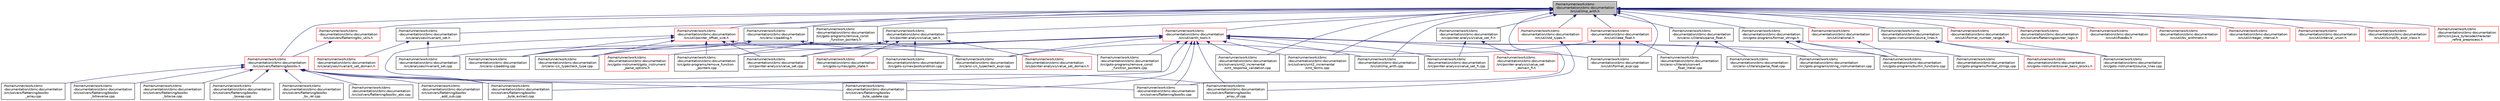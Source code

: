 digraph "/home/runner/work/cbmc-documentation/cbmc-documentation/src/util/mp_arith.h"
{
 // LATEX_PDF_SIZE
  bgcolor="transparent";
  edge [fontname="Helvetica",fontsize="10",labelfontname="Helvetica",labelfontsize="10"];
  node [fontname="Helvetica",fontsize="10",shape=record];
  Node1 [label="/home/runner/work/cbmc\l-documentation/cbmc-documentation\l/src/util/mp_arith.h",height=0.2,width=0.4,color="black", fillcolor="grey75", style="filled", fontcolor="black",tooltip=" "];
  Node1 -> Node2 [dir="back",color="midnightblue",fontsize="10",style="solid",fontname="Helvetica"];
  Node2 [label="/home/runner/work/cbmc\l-documentation/cbmc-documentation\l/src/analyses/invariant_set.h",height=0.2,width=0.4,color="black",URL="$invariant__set_8h.html",tooltip=" "];
  Node2 -> Node3 [dir="back",color="midnightblue",fontsize="10",style="solid",fontname="Helvetica"];
  Node3 [label="/home/runner/work/cbmc\l-documentation/cbmc-documentation\l/src/analyses/invariant_set_domain.h",height=0.2,width=0.4,color="red",URL="$invariant__set__domain_8h.html",tooltip=" "];
  Node2 -> Node7 [dir="back",color="midnightblue",fontsize="10",style="solid",fontname="Helvetica"];
  Node7 [label="/home/runner/work/cbmc\l-documentation/cbmc-documentation\l/src/analyses/invariant_set.cpp",height=0.2,width=0.4,color="black",URL="$invariant__set_8cpp.html",tooltip=" "];
  Node1 -> Node8 [dir="back",color="midnightblue",fontsize="10",style="solid",fontname="Helvetica"];
  Node8 [label="/home/runner/work/cbmc\l-documentation/cbmc-documentation\l/src/ansi-c/padding.h",height=0.2,width=0.4,color="black",URL="$padding_8h.html",tooltip=" "];
  Node8 -> Node9 [dir="back",color="midnightblue",fontsize="10",style="solid",fontname="Helvetica"];
  Node9 [label="/home/runner/work/cbmc\l-documentation/cbmc-documentation\l/src/ansi-c/c_typecheck_expr.cpp",height=0.2,width=0.4,color="black",URL="$c__typecheck__expr_8cpp.html",tooltip=" "];
  Node8 -> Node10 [dir="back",color="midnightblue",fontsize="10",style="solid",fontname="Helvetica"];
  Node10 [label="/home/runner/work/cbmc\l-documentation/cbmc-documentation\l/src/ansi-c/c_typecheck_type.cpp",height=0.2,width=0.4,color="black",URL="$c__typecheck__type_8cpp.html",tooltip=" "];
  Node8 -> Node11 [dir="back",color="midnightblue",fontsize="10",style="solid",fontname="Helvetica"];
  Node11 [label="/home/runner/work/cbmc\l-documentation/cbmc-documentation\l/src/ansi-c/padding.cpp",height=0.2,width=0.4,color="black",URL="$padding_8cpp.html",tooltip=" "];
  Node1 -> Node12 [dir="back",color="midnightblue",fontsize="10",style="solid",fontname="Helvetica"];
  Node12 [label="/home/runner/work/cbmc\l-documentation/cbmc-documentation\l/src/ansi-c/literals/parse_float.h",height=0.2,width=0.4,color="black",URL="$parse__float_8h.html",tooltip=" "];
  Node12 -> Node13 [dir="back",color="midnightblue",fontsize="10",style="solid",fontname="Helvetica"];
  Node13 [label="/home/runner/work/cbmc\l-documentation/cbmc-documentation\l/src/ansi-c/literals/convert\l_float_literal.cpp",height=0.2,width=0.4,color="black",URL="$convert__float__literal_8cpp.html",tooltip=" "];
  Node12 -> Node14 [dir="back",color="midnightblue",fontsize="10",style="solid",fontname="Helvetica"];
  Node14 [label="/home/runner/work/cbmc\l-documentation/cbmc-documentation\l/src/ansi-c/literals/parse_float.cpp",height=0.2,width=0.4,color="black",URL="$parse__float_8cpp.html",tooltip=" "];
  Node1 -> Node15 [dir="back",color="midnightblue",fontsize="10",style="solid",fontname="Helvetica"];
  Node15 [label="/home/runner/work/cbmc\l-documentation/cbmc-documentation\l/src/goto-instrument/source_lines.h",height=0.2,width=0.4,color="black",URL="$source__lines_8h.html",tooltip=" "];
  Node15 -> Node16 [dir="back",color="midnightblue",fontsize="10",style="solid",fontname="Helvetica"];
  Node16 [label="/home/runner/work/cbmc\l-documentation/cbmc-documentation\l/src/goto-instrument/cover_basic_blocks.h",height=0.2,width=0.4,color="red",URL="$cover__basic__blocks_8h.html",tooltip=" "];
  Node15 -> Node21 [dir="back",color="midnightblue",fontsize="10",style="solid",fontname="Helvetica"];
  Node21 [label="/home/runner/work/cbmc\l-documentation/cbmc-documentation\l/src/goto-instrument/source_lines.cpp",height=0.2,width=0.4,color="black",URL="$source__lines_8cpp.html",tooltip=" "];
  Node1 -> Node22 [dir="back",color="midnightblue",fontsize="10",style="solid",fontname="Helvetica"];
  Node22 [label="/home/runner/work/cbmc\l-documentation/cbmc-documentation\l/src/goto-programs/format_strings.h",height=0.2,width=0.4,color="black",URL="$format__strings_8h.html",tooltip=" "];
  Node22 -> Node23 [dir="back",color="midnightblue",fontsize="10",style="solid",fontname="Helvetica"];
  Node23 [label="/home/runner/work/cbmc\l-documentation/cbmc-documentation\l/src/goto-programs/builtin_functions.cpp",height=0.2,width=0.4,color="black",URL="$builtin__functions_8cpp.html",tooltip=" "];
  Node22 -> Node24 [dir="back",color="midnightblue",fontsize="10",style="solid",fontname="Helvetica"];
  Node24 [label="/home/runner/work/cbmc\l-documentation/cbmc-documentation\l/src/goto-programs/format_strings.cpp",height=0.2,width=0.4,color="black",URL="$format__strings_8cpp.html",tooltip=" "];
  Node22 -> Node25 [dir="back",color="midnightblue",fontsize="10",style="solid",fontname="Helvetica"];
  Node25 [label="/home/runner/work/cbmc\l-documentation/cbmc-documentation\l/src/goto-programs/string_instrumentation.cpp",height=0.2,width=0.4,color="black",URL="$string__instrumentation_8cpp.html",tooltip=" "];
  Node1 -> Node26 [dir="back",color="midnightblue",fontsize="10",style="solid",fontname="Helvetica"];
  Node26 [label="/home/runner/work/cbmc\l-documentation/cbmc-documentation\l/src/goto-programs/remove_const\l_function_pointers.h",height=0.2,width=0.4,color="black",URL="$remove__const__function__pointers_8h.html",tooltip=" "];
  Node26 -> Node27 [dir="back",color="midnightblue",fontsize="10",style="solid",fontname="Helvetica"];
  Node27 [label="/home/runner/work/cbmc\l-documentation/cbmc-documentation\l/src/goto-instrument/goto_instrument\l_parse_options.h",height=0.2,width=0.4,color="red",URL="$goto__instrument__parse__options_8h.html",tooltip=" "];
  Node26 -> Node31 [dir="back",color="midnightblue",fontsize="10",style="solid",fontname="Helvetica"];
  Node31 [label="/home/runner/work/cbmc\l-documentation/cbmc-documentation\l/src/goto-programs/remove_const\l_function_pointers.cpp",height=0.2,width=0.4,color="black",URL="$remove__const__function__pointers_8cpp.html",tooltip=" "];
  Node26 -> Node32 [dir="back",color="midnightblue",fontsize="10",style="solid",fontname="Helvetica"];
  Node32 [label="/home/runner/work/cbmc\l-documentation/cbmc-documentation\l/src/goto-programs/remove_function\l_pointers.cpp",height=0.2,width=0.4,color="black",URL="$remove__function__pointers_8cpp.html",tooltip=" "];
  Node1 -> Node33 [dir="back",color="midnightblue",fontsize="10",style="solid",fontname="Helvetica"];
  Node33 [label="/home/runner/work/cbmc\l-documentation/cbmc-documentation\l/src/pointer-analysis/value_set.h",height=0.2,width=0.4,color="black",URL="$value__set_8h.html",tooltip=" "];
  Node33 -> Node34 [dir="back",color="midnightblue",fontsize="10",style="solid",fontname="Helvetica"];
  Node34 [label="/home/runner/work/cbmc\l-documentation/cbmc-documentation\l/src/goto-symex/goto_state.h",height=0.2,width=0.4,color="red",URL="$goto__state_8h.html",tooltip=" "];
  Node33 -> Node99 [dir="back",color="midnightblue",fontsize="10",style="solid",fontname="Helvetica"];
  Node99 [label="/home/runner/work/cbmc\l-documentation/cbmc-documentation\l/src/goto-symex/postcondition.cpp",height=0.2,width=0.4,color="black",URL="$postcondition_8cpp.html",tooltip=" "];
  Node33 -> Node100 [dir="back",color="midnightblue",fontsize="10",style="solid",fontname="Helvetica"];
  Node100 [label="/home/runner/work/cbmc\l-documentation/cbmc-documentation\l/src/pointer-analysis/value_set_domain.h",height=0.2,width=0.4,color="red",URL="$value__set__domain_8h.html",tooltip=" "];
  Node33 -> Node105 [dir="back",color="midnightblue",fontsize="10",style="solid",fontname="Helvetica"];
  Node105 [label="/home/runner/work/cbmc\l-documentation/cbmc-documentation\l/src/pointer-analysis/value_set.cpp",height=0.2,width=0.4,color="black",URL="$value__set_8cpp.html",tooltip=" "];
  Node1 -> Node106 [dir="back",color="midnightblue",fontsize="10",style="solid",fontname="Helvetica"];
  Node106 [label="/home/runner/work/cbmc\l-documentation/cbmc-documentation\l/src/pointer-analysis/value_set_fi.h",height=0.2,width=0.4,color="black",URL="$value__set__fi_8h.html",tooltip=" "];
  Node106 -> Node107 [dir="back",color="midnightblue",fontsize="10",style="solid",fontname="Helvetica"];
  Node107 [label="/home/runner/work/cbmc\l-documentation/cbmc-documentation\l/src/pointer-analysis/value_set\l_domain_fi.h",height=0.2,width=0.4,color="red",URL="$value__set__domain__fi_8h.html",tooltip=" "];
  Node106 -> Node113 [dir="back",color="midnightblue",fontsize="10",style="solid",fontname="Helvetica"];
  Node113 [label="/home/runner/work/cbmc\l-documentation/cbmc-documentation\l/src/pointer-analysis/value_set_fi.cpp",height=0.2,width=0.4,color="black",URL="$value__set__fi_8cpp.html",tooltip=" "];
  Node1 -> Node114 [dir="back",color="midnightblue",fontsize="10",style="solid",fontname="Helvetica"];
  Node114 [label="/home/runner/work/cbmc\l-documentation/cbmc-documentation\l/src/solvers/flattening/boolbv.h",height=0.2,width=0.4,color="red",URL="$boolbv_8h.html",tooltip=" "];
  Node114 -> Node115 [dir="back",color="midnightblue",fontsize="10",style="solid",fontname="Helvetica"];
  Node115 [label="/home/runner/work/cbmc\l-documentation/cbmc-documentation\l/src/solvers/flattening/boolbv.cpp",height=0.2,width=0.4,color="black",URL="$boolbv_8cpp.html",tooltip=" "];
  Node114 -> Node116 [dir="back",color="midnightblue",fontsize="10",style="solid",fontname="Helvetica"];
  Node116 [label="/home/runner/work/cbmc\l-documentation/cbmc-documentation\l/src/solvers/flattening/boolbv_abs.cpp",height=0.2,width=0.4,color="black",URL="$boolbv__abs_8cpp.html",tooltip=" "];
  Node114 -> Node117 [dir="back",color="midnightblue",fontsize="10",style="solid",fontname="Helvetica"];
  Node117 [label="/home/runner/work/cbmc\l-documentation/cbmc-documentation\l/src/solvers/flattening/boolbv\l_add_sub.cpp",height=0.2,width=0.4,color="black",URL="$boolbv__add__sub_8cpp.html",tooltip=" "];
  Node114 -> Node118 [dir="back",color="midnightblue",fontsize="10",style="solid",fontname="Helvetica"];
  Node118 [label="/home/runner/work/cbmc\l-documentation/cbmc-documentation\l/src/solvers/flattening/boolbv\l_array.cpp",height=0.2,width=0.4,color="black",URL="$boolbv__array_8cpp.html",tooltip=" "];
  Node114 -> Node119 [dir="back",color="midnightblue",fontsize="10",style="solid",fontname="Helvetica"];
  Node119 [label="/home/runner/work/cbmc\l-documentation/cbmc-documentation\l/src/solvers/flattening/boolbv\l_array_of.cpp",height=0.2,width=0.4,color="black",URL="$boolbv__array__of_8cpp.html",tooltip=" "];
  Node114 -> Node120 [dir="back",color="midnightblue",fontsize="10",style="solid",fontname="Helvetica"];
  Node120 [label="/home/runner/work/cbmc\l-documentation/cbmc-documentation\l/src/solvers/flattening/boolbv\l_bitreverse.cpp",height=0.2,width=0.4,color="black",URL="$boolbv__bitreverse_8cpp.html",tooltip=" "];
  Node114 -> Node121 [dir="back",color="midnightblue",fontsize="10",style="solid",fontname="Helvetica"];
  Node121 [label="/home/runner/work/cbmc\l-documentation/cbmc-documentation\l/src/solvers/flattening/boolbv\l_bitwise.cpp",height=0.2,width=0.4,color="black",URL="$boolbv__bitwise_8cpp.html",tooltip=" "];
  Node114 -> Node122 [dir="back",color="midnightblue",fontsize="10",style="solid",fontname="Helvetica"];
  Node122 [label="/home/runner/work/cbmc\l-documentation/cbmc-documentation\l/src/solvers/flattening/boolbv\l_bswap.cpp",height=0.2,width=0.4,color="black",URL="$boolbv__bswap_8cpp.html",tooltip=" "];
  Node114 -> Node123 [dir="back",color="midnightblue",fontsize="10",style="solid",fontname="Helvetica"];
  Node123 [label="/home/runner/work/cbmc\l-documentation/cbmc-documentation\l/src/solvers/flattening/boolbv\l_bv_rel.cpp",height=0.2,width=0.4,color="black",URL="$boolbv__bv__rel_8cpp.html",tooltip=" "];
  Node114 -> Node124 [dir="back",color="midnightblue",fontsize="10",style="solid",fontname="Helvetica"];
  Node124 [label="/home/runner/work/cbmc\l-documentation/cbmc-documentation\l/src/solvers/flattening/boolbv\l_byte_extract.cpp",height=0.2,width=0.4,color="black",URL="$boolbv__byte__extract_8cpp.html",tooltip=" "];
  Node114 -> Node125 [dir="back",color="midnightblue",fontsize="10",style="solid",fontname="Helvetica"];
  Node125 [label="/home/runner/work/cbmc\l-documentation/cbmc-documentation\l/src/solvers/flattening/boolbv\l_byte_update.cpp",height=0.2,width=0.4,color="black",URL="$boolbv__byte__update_8cpp.html",tooltip=" "];
  Node1 -> Node183 [dir="back",color="midnightblue",fontsize="10",style="solid",fontname="Helvetica"];
  Node183 [label="/home/runner/work/cbmc\l-documentation/cbmc-documentation\l/src/solvers/flattening/bv_utils.h",height=0.2,width=0.4,color="red",URL="$bv__utils_8h.html",tooltip=" "];
  Node183 -> Node114 [dir="back",color="midnightblue",fontsize="10",style="solid",fontname="Helvetica"];
  Node1 -> Node115 [dir="back",color="midnightblue",fontsize="10",style="solid",fontname="Helvetica"];
  Node1 -> Node190 [dir="back",color="midnightblue",fontsize="10",style="solid",fontname="Helvetica"];
  Node190 [label="/home/runner/work/cbmc\l-documentation/cbmc-documentation\l/src/solvers/flattening/pointer_logic.h",height=0.2,width=0.4,color="red",URL="$pointer__logic_8h.html",tooltip=" "];
  Node1 -> Node201 [dir="back",color="midnightblue",fontsize="10",style="solid",fontname="Helvetica"];
  Node201 [label="/home/runner/work/cbmc\l-documentation/cbmc-documentation\l/src/solvers/smt2_incremental\l/smt_response_validation.cpp",height=0.2,width=0.4,color="black",URL="$smt__response__validation_8cpp.html",tooltip=" "];
  Node1 -> Node202 [dir="back",color="midnightblue",fontsize="10",style="solid",fontname="Helvetica"];
  Node202 [label="/home/runner/work/cbmc\l-documentation/cbmc-documentation\l/src/solvers/smt2_incremental\l/smt_terms.cpp",height=0.2,width=0.4,color="black",URL="$smt__terms_8cpp.html",tooltip=" "];
  Node1 -> Node203 [dir="back",color="midnightblue",fontsize="10",style="solid",fontname="Helvetica"];
  Node203 [label="/home/runner/work/cbmc\l-documentation/cbmc-documentation\l/src/util/arith_tools.h",height=0.2,width=0.4,color="red",URL="$arith__tools_8h.html",tooltip=" "];
  Node203 -> Node7 [dir="back",color="midnightblue",fontsize="10",style="solid",fontname="Helvetica"];
  Node203 -> Node9 [dir="back",color="midnightblue",fontsize="10",style="solid",fontname="Helvetica"];
  Node203 -> Node10 [dir="back",color="midnightblue",fontsize="10",style="solid",fontname="Helvetica"];
  Node203 -> Node11 [dir="back",color="midnightblue",fontsize="10",style="solid",fontname="Helvetica"];
  Node203 -> Node23 [dir="back",color="midnightblue",fontsize="10",style="solid",fontname="Helvetica"];
  Node203 -> Node31 [dir="back",color="midnightblue",fontsize="10",style="solid",fontname="Helvetica"];
  Node203 -> Node32 [dir="back",color="midnightblue",fontsize="10",style="solid",fontname="Helvetica"];
  Node203 -> Node25 [dir="back",color="midnightblue",fontsize="10",style="solid",fontname="Helvetica"];
  Node203 -> Node105 [dir="back",color="midnightblue",fontsize="10",style="solid",fontname="Helvetica"];
  Node203 -> Node113 [dir="back",color="midnightblue",fontsize="10",style="solid",fontname="Helvetica"];
  Node203 -> Node115 [dir="back",color="midnightblue",fontsize="10",style="solid",fontname="Helvetica"];
  Node203 -> Node119 [dir="back",color="midnightblue",fontsize="10",style="solid",fontname="Helvetica"];
  Node203 -> Node124 [dir="back",color="midnightblue",fontsize="10",style="solid",fontname="Helvetica"];
  Node203 -> Node125 [dir="back",color="midnightblue",fontsize="10",style="solid",fontname="Helvetica"];
  Node203 -> Node201 [dir="back",color="midnightblue",fontsize="10",style="solid",fontname="Helvetica"];
  Node203 -> Node202 [dir="back",color="midnightblue",fontsize="10",style="solid",fontname="Helvetica"];
  Node203 -> Node310 [dir="back",color="midnightblue",fontsize="10",style="solid",fontname="Helvetica"];
  Node310 [label="/home/runner/work/cbmc\l-documentation/cbmc-documentation\l/src/util/format_expr.cpp",height=0.2,width=0.4,color="black",URL="$format__expr_8cpp.html",tooltip=" "];
  Node203 -> Node315 [dir="back",color="midnightblue",fontsize="10",style="solid",fontname="Helvetica"];
  Node315 [label="/home/runner/work/cbmc\l-documentation/cbmc-documentation\l/src/util/mp_arith.cpp",height=0.2,width=0.4,color="black",URL="$mp__arith_8cpp.html",tooltip=" "];
  Node1 -> Node387 [dir="back",color="midnightblue",fontsize="10",style="solid",fontname="Helvetica"];
  Node387 [label="/home/runner/work/cbmc\l-documentation/cbmc-documentation\l/src/util/std_types.h",height=0.2,width=0.4,color="red",URL="$std__types_8h.html",tooltip=" "];
  Node387 -> Node119 [dir="back",color="midnightblue",fontsize="10",style="solid",fontname="Helvetica"];
  Node1 -> Node994 [dir="back",color="midnightblue",fontsize="10",style="solid",fontname="Helvetica"];
  Node994 [label="/home/runner/work/cbmc\l-documentation/cbmc-documentation\l/src/util/fixedbv.h",height=0.2,width=0.4,color="red",URL="$fixedbv_8h.html",tooltip=" "];
  Node1 -> Node995 [dir="back",color="midnightblue",fontsize="10",style="solid",fontname="Helvetica"];
  Node995 [label="/home/runner/work/cbmc\l-documentation/cbmc-documentation\l/src/util/ieee_float.h",height=0.2,width=0.4,color="red",URL="$ieee__float_8h.html",tooltip=" "];
  Node995 -> Node9 [dir="back",color="midnightblue",fontsize="10",style="solid",fontname="Helvetica"];
  Node995 -> Node13 [dir="back",color="midnightblue",fontsize="10",style="solid",fontname="Helvetica"];
  Node995 -> Node310 [dir="back",color="midnightblue",fontsize="10",style="solid",fontname="Helvetica"];
  Node1 -> Node1005 [dir="back",color="midnightblue",fontsize="10",style="solid",fontname="Helvetica"];
  Node1005 [label="/home/runner/work/cbmc\l-documentation/cbmc-documentation\l/src/util/bv_arithmetic.h",height=0.2,width=0.4,color="red",URL="$bv__arithmetic_8h.html",tooltip=" "];
  Node1 -> Node1006 [dir="back",color="midnightblue",fontsize="10",style="solid",fontname="Helvetica"];
  Node1006 [label="/home/runner/work/cbmc\l-documentation/cbmc-documentation\l/src/util/pointer_offset_size.h",height=0.2,width=0.4,color="red",URL="$pointer__offset__size_8h.html",tooltip=" "];
  Node1006 -> Node9 [dir="back",color="midnightblue",fontsize="10",style="solid",fontname="Helvetica"];
  Node1006 -> Node10 [dir="back",color="midnightblue",fontsize="10",style="solid",fontname="Helvetica"];
  Node1006 -> Node11 [dir="back",color="midnightblue",fontsize="10",style="solid",fontname="Helvetica"];
  Node1006 -> Node32 [dir="back",color="midnightblue",fontsize="10",style="solid",fontname="Helvetica"];
  Node1006 -> Node105 [dir="back",color="midnightblue",fontsize="10",style="solid",fontname="Helvetica"];
  Node1006 -> Node124 [dir="back",color="midnightblue",fontsize="10",style="solid",fontname="Helvetica"];
  Node1 -> Node1007 [dir="back",color="midnightblue",fontsize="10",style="solid",fontname="Helvetica"];
  Node1007 [label="/home/runner/work/cbmc\l-documentation/cbmc-documentation\l/src/util/rational.h",height=0.2,width=0.4,color="red",URL="$rational_8h.html",tooltip=" "];
  Node1007 -> Node23 [dir="back",color="midnightblue",fontsize="10",style="solid",fontname="Helvetica"];
  Node1 -> Node310 [dir="back",color="midnightblue",fontsize="10",style="solid",fontname="Helvetica"];
  Node1 -> Node1009 [dir="back",color="midnightblue",fontsize="10",style="solid",fontname="Helvetica"];
  Node1009 [label="/home/runner/work/cbmc\l-documentation/cbmc-documentation\l/src/util/format_number_range.h",height=0.2,width=0.4,color="red",URL="$format__number__range_8h.html",tooltip=" "];
  Node1009 -> Node21 [dir="back",color="midnightblue",fontsize="10",style="solid",fontname="Helvetica"];
  Node1 -> Node1011 [dir="back",color="midnightblue",fontsize="10",style="solid",fontname="Helvetica"];
  Node1011 [label="/home/runner/work/cbmc\l-documentation/cbmc-documentation\l/src/util/integer_interval.h",height=0.2,width=0.4,color="red",URL="$integer__interval_8h.html",tooltip=" "];
  Node1 -> Node1013 [dir="back",color="midnightblue",fontsize="10",style="solid",fontname="Helvetica"];
  Node1013 [label="/home/runner/work/cbmc\l-documentation/cbmc-documentation\l/src/util/interval_union.h",height=0.2,width=0.4,color="red",URL="$interval__union_8h.html",tooltip=" "];
  Node1 -> Node315 [dir="back",color="midnightblue",fontsize="10",style="solid",fontname="Helvetica"];
  Node1 -> Node1016 [dir="back",color="midnightblue",fontsize="10",style="solid",fontname="Helvetica"];
  Node1016 [label="/home/runner/work/cbmc\l-documentation/cbmc-documentation\l/src/util/simplify_expr_class.h",height=0.2,width=0.4,color="red",URL="$simplify__expr__class_8h.html",tooltip=" "];
  Node1 -> Node851 [dir="back",color="midnightblue",fontsize="10",style="solid",fontname="Helvetica"];
  Node851 [label="/home/runner/work/cbmc\l-documentation/cbmc-documentation\l/jbmc/src/java_bytecode/character\l_refine_preprocess.h",height=0.2,width=0.4,color="red",URL="$character__refine__preprocess_8h.html",tooltip=" "];
}
